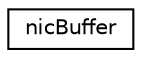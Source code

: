 digraph "Graphical Class Hierarchy"
{
 // LATEX_PDF_SIZE
  edge [fontname="Helvetica",fontsize="10",labelfontname="Helvetica",labelfontsize="10"];
  node [fontname="Helvetica",fontsize="10",shape=record];
  rankdir="LR";
  Node0 [label="nicBuffer",height=0.2,width=0.4,color="black", fillcolor="white", style="filled",URL="$structnicBuffer.html",tooltip=" "];
}
